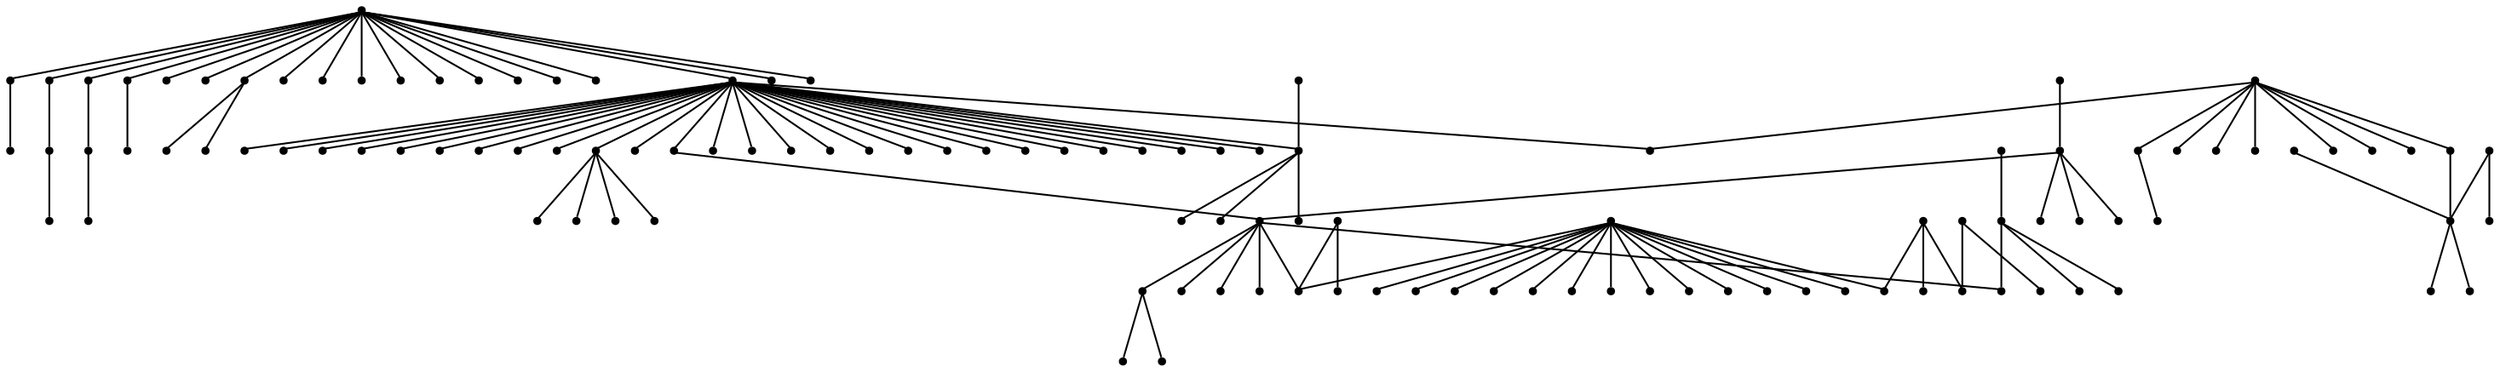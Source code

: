 strict graph "" {
	graph [bb="0,0,589.62,498.3",
		"edge"="{'pos': ''}",
		file="/Users/felicedeluca/Developer/UofA/mlgd/datasets/eucore/set1/output/sfdp/EU_core_Layer8_drawing.dot",
		"graph"="{'bb': '0,0,589.62,498.3', 'file': '/Users/felicedeluca/Developer/UofA/mlgd/datasets/eucore/set1/output/sfdp/EU_core_Layer8_drawing.dot', '\
overlap': 'prism'}",
		"node"="{'height': '', 'label': '\\N', 'level': '', 'penwidth': '1', 'pos': '', 'shape': 'point', 'width': ''}",
		overlap=prism
	];
	node [label="\N",
		penwidth=1,
		shape=point
	];
	13	 [height=0.05,
		label=64,
		level=1,
		pos="424.78,256.75",
		width=0.05];
	441	 [height=0.05,
		label=318,
		level=1,
		pos="301.68,307.35",
		width=0.05];
	13 -- 441	 [pos="423.04,257.47 409.24,263.14 317.75,300.75 303.53,306.59"];
	5	 [height=0.05,
		label=105,
		level=1,
		pos="395.83,298.02",
		width=0.05];
	13 -- 5	 [pos="397.08,296.25 401.84,289.46 418.87,265.17 423.57,258.47"];
	158	 [height=0.05,
		label=209,
		level=1,
		pos="496.02,189.96",
		width=0.05];
	13 -- 158	 [pos="426.26,255.36 435.54,246.67 485.29,200.02 494.54,191.35"];
	10	 [height=0.05,
		label=21,
		level=1,
		pos="427.93,372.11",
		width=0.05];
	13 -- 10	 [pos="427.87,370.11 427.49,356.1 425.22,272.99 424.83,258.81"];
	15	 [height=0.05,
		label=412,
		level=1,
		pos="467.91,368.26",
		width=0.05];
	13 -- 15	 [pos="425.52,258.69 430.76,272.22 461.84,352.56 467.14,366.27"];
	55	 [height=0.05,
		label=16,
		level=1,
		pos="495.76,282.61",
		width=0.05];
	13 -- 55	 [pos="426.53,257.39 436.35,260.97 484.41,278.47 494.07,281.99"];
	136	 [height=0.05,
		label=489,
		level=1,
		pos="511.36,240.74",
		width=0.05];
	13 -- 136	 [pos="426.58,256.42 437.85,254.34 498.32,243.15 509.56,241.08"];
	180	 [height=0.05,
		label=329,
		level=1,
		pos="435.06,310.12",
		width=0.05];
	13 -- 180	 [pos="425.12,258.53 426.68,266.63 433.12,300.06 434.71,308.29"];
	280	 [height=0.05,
		label=269,
		level=1,
		pos="496.4,318.94",
		width=0.05];
	13 -- 280	 [pos="426.27,258.05 435.59,266.15 485.62,309.57 494.92,317.64"];
	416	 [height=0.05,
		label=244,
		level=1,
		pos="445.27,177.81",
		width=0.05];
	13 -- 416	 [pos="425.28,254.8 428.12,243.88 442,190.44 444.78,179.7"];
	420	 [height=0.05,
		label=405,
		level=1,
		pos="470.28,321.73",
		width=0.05];
	13 -- 420	 [pos="425.9,258.36 432.14,267.27 462.47,310.58 469.02,319.94"];
	437	 [height=0.05,
		label=106,
		level=1,
		pos="370.69,189.18",
		width=0.05];
	13 -- 437	 [pos="423.44,255.08 416.02,245.82 379.98,200.78 372.18,191.04"];
	454	 [height=0.05,
		label=173,
		level=1,
		pos="460.95,278.04",
		width=0.05];
	13 -- 454	 [pos="426.33,257.67 432.17,261.11 452.8,273.24 459.1,276.95"];
	566	 [height=0.05,
		label=2,
		level=1,
		pos="442.01,321.73",
		width=0.05];
	13 -- 566	 [pos="425.27,258.63 427.79,268.12 439.1,310.76 441.54,319.97"];
	573	 [height=0.05,
		label=6,
		level=1,
		pos="441.14,333.33",
		width=0.05];
	13 -- 573	 [pos="425.18,258.65 427.44,269.24 438.52,321.08 440.74,331.51"];
	592	 [height=0.05,
		label=141,
		level=1,
		pos="442.42,165.94",
		width=0.05];
	13 -- 592	 [pos="425.14,254.86 427.44,243.04 439.76,179.61 442.05,167.82"];
	650	 [height=0.05,
		label=215,
		level=1,
		pos="456.43,321.73",
		width=0.05];
	13 -- 650	 [pos="425.69,258.63 430.31,268.12 451.08,310.76 455.57,319.97"];
	860	 [height=0.05,
		label=232,
		level=1,
		pos="488.58,227.65",
		width=0.05];
	13 -- 860	 [pos="426.62,255.91 435.93,251.67 477.81,232.57 486.85,228.44"];
	872	 [height=0.05,
		label=498,
		level=1,
		pos="439.87,196.62",
		width=0.05];
	13 -- 872	 [pos="425.28,254.75 427.57,245.62 437.02,207.97 439.35,198.69"];
	635	 [height=0.05,
		label=82,
		level=1,
		pos="237.39,353.76",
		width=0.05];
	441 -- 635	 [pos="300.09,308.5 291.27,314.87 248.43,345.8 239.16,352.49"];
	14	 [height=0.05,
		label=96,
		level=1,
		pos="267.39,253.76",
		width=0.05];
	441 -- 14	 [pos="268.54,255.55 273.74,263.68 295.21,297.25 300.5,305.51"];
	769	 [height=0.05,
		label=282,
		level=1,
		pos="194.52,315.24",
		width=0.05];
	441 -- 769	 [pos="299.82,307.49 286.81,308.45 209.61,314.13 196.43,315.1"];
	22	 [height=0.05,
		label=333,
		level=1,
		pos="279.37,336.92",
		width=0.05];
	441 -- 22	 [pos="280.57,335.33 284.48,330.15 296.82,313.79 300.58,308.81"];
	40	 [height=0.05,
		label=375,
		level=1,
		pos="229.41,269.65",
		width=0.05];
	441 -- 40	 [pos="231.19,270.58 241.19,275.8 290.12,301.32 299.96,306.45"];
	154	 [height=0.05,
		label=411,
		level=1,
		pos="357.96,336.23",
		width=0.05];
	441 -- 154	 [pos="356.09,335.27 347.54,330.88 312.3,312.8 303.62,308.35"];
	676	 [height=0.05,
		label=409,
		level=1,
		pos="341.25,387.64",
		width=0.05];
	441 -- 676	 [pos="302.51,309.03 307.66,319.48 335.29,375.55 340.42,385.97"];
	189	 [height=0.05,
		label=5,
		level=1,
		pos="284.27,351.53",
		width=0.05];
	441 -- 189	 [pos="285.02,349.63 287.88,342.36 298.13,316.36 300.95,309.19"];
	610	 [height=0.05,
		label=47,
		level=1,
		pos="173.86,318.76",
		width=0.05];
	441 -- 610	 [pos="299.87,307.51 285.55,308.79 190.54,317.27 175.78,318.59"];
	102	 [height=0.05,
		label=170,
		level=1,
		pos="328.25,270.69",
		width=0.05];
	441 -- 102	 [pos="327.1,272.27 322.73,278.3 307.1,299.88 302.79,305.82"];
	122	 [height=0.05,
		label=83,
		level=1,
		pos="264.43,288.3",
		width=0.05];
	441 -- 122	 [pos="266.43,289.32 272.96,292.66 293.56,303.2 299.84,306.41"];
	508	 [height=0.05,
		label=115,
		level=1,
		pos="311.36,363.34",
		width=0.05];
	441 -- 508	 [pos="302,309.22 303.47,317.72 309.53,352.78 311.02,361.41"];
	152	 [height=0.05,
		label=420,
		level=1,
		pos="276.42,278.05",
		width=0.05];
	441 -- 152	 [pos="277.77,279.62 282.2,284.76 296.18,300.97 300.44,305.91"];
	851	 [height=0.05,
		label=547,
		level=1,
		pos="360.21,424.54",
		width=0.05];
	441 -- 851	 [pos="302.51,309.01 309.06,322.14 352.57,409.25 359.33,422.78"];
	177	 [height=0.05,
		label=107,
		level=1,
		pos="348.93,368.21",
		width=0.05];
	441 -- 177	 [pos="347.76,366.71 341.28,358.36 309.79,317.8 302.98,309.03"];
	183	 [height=0.05,
		label=283,
		level=1,
		pos="318.83,321.92",
		width=0.05];
	441 -- 183	 [pos="317.25,320.58 313.93,317.76 306.3,311.27 303.11,308.57"];
	233	 [height=0.05,
		label=84,
		level=1,
		pos="242.16,300.12",
		width=0.05];
	441 -- 233	 [pos="244.14,300.36 253.17,301.46 290.45,305.99 299.63,307.1"];
	254	 [height=0.05,
		label=13,
		level=1,
		pos="315.59,284.03",
		width=0.05];
	441 -- 254	 [pos="314.5,285.86 311.89,290.24 305.3,301.29 302.73,305.59"];
	355	 [height=0.05,
		label=121,
		level=1,
		pos="341.58,343.31",
		width=0.05];
	441 -- 355	 [pos="339.86,341.76 333.3,335.85 309.82,314.69 303.34,308.85"];
	509	 [height=0.05,
		label=494,
		level=1,
		pos="321.13,333.53",
		width=0.05];
	441 -- 509	 [pos="302.96,309.07 306.54,313.89 316.65,327.5 320.02,332.04"];
	521	 [height=0.05,
		label=113,
		level=1,
		pos="293.32,328.25",
		width=0.05];
	441 -- 521	 [pos="300.91,309.28 299.29,313.32 295.57,322.62 294.02,326.5"];
	631	 [height=0.05,
		label=367,
		level=1,
		pos="332.77,331.71",
		width=0.05];
	441 -- 631	 [pos="303.35,308.66 308.8,312.93 326,326.4 331.24,330.51"];
	637	 [height=0.05,
		label=183,
		level=1,
		pos="313.29,298.71",
		width=0.05];
	441 -- 637	 [pos="303.49,306 305.74,304.33 309.53,301.51 311.67,299.91"];
	793	 [height=0.05,
		label=114,
		level=1,
		pos="290.08,316.62",
		width=0.05];
	441 -- 793	 [pos="300.26,308.49 298.03,310.27 293.75,313.69 291.51,315.47"];
	831	 [height=0.05,
		label=256,
		level=1,
		pos="288.31,282.35",
		width=0.05];
	441 -- 831	 [pos="300.8,305.71 298.39,301.19 291.65,288.59 289.21,284.03"];
	840	 [height=0.05,
		label=424,
		level=1,
		pos="255.79,264.99",
		width=0.05];
	441 -- 840	 [pos="300.15,305.94 293.19,299.51 264.44,272.98 257.37,266.44"];
	921	 [height=0.05,
		label=160,
		level=1,
		pos="284.89,251.58",
		width=0.05];
	441 -- 921	 [pos="301.12,305.5 298.57,297.03 288.06,262.1 285.47,253.5"];
	948	 [height=0.05,
		label=169,
		level=1,
		pos="316.08,272.28",
		width=0.05];
	441 -- 948	 [pos="302.45,305.47 304.98,299.32 312.94,279.92 315.37,274.01"];
	955	 [height=0.05,
		label=86,
		level=1,
		pos="330.68,320.1",
		width=0.05];
	441 -- 955	 [pos="303.58,308.19 308.93,310.54 324.01,317.17 329.03,319.38"];
	651	 [height=0.05,
		label=350,
		level=1,
		pos="176.54,94.649",
		width=0.05];
	337	 [height=0.05,
		label=533,
		level=1,
		pos="178.14,181.53",
		width=0.05];
	651 -- 337	 [pos="178.11,179.72 177.9,168.41 176.78,107.73 176.57,96.454"];
	536	 [height=0.05,
		label=180,
		level=1,
		pos="136.13,103.31",
		width=0.05];
	651 -- 536	 [pos="138.3,102.85 145.38,101.33 167.74,96.537 174.55,95.076"];
	545	 [height=0.05,
		label=366,
		level=1,
		pos="156.98,432.58",
		width=0.05];
	957	 [height=0.05,
		label=187,
		level=1,
		pos="158.69,373.33",
		width=0.05];
	545 -- 957	 [pos="157.03,430.61 157.29,421.61 158.37,384.51 158.63,375.37"];
	484	 [height=0.05,
		label=44,
		level=1,
		pos="436.34,397.29",
		width=0.05];
	10 -- 484	 [pos="428.59,374.08 430.17,378.82 434.16,390.74 435.71,395.39"];
	346	 [height=0.05,
		label=172,
		level=1,
		pos="242.45,141.83",
		width=0.05];
	58	 [height=0.05,
		label=820,
		level=1,
		pos="184.8,154.34",
		width=0.05];
	346 -- 58	 [pos="186.71,153.93 195.47,152.03 231.57,144.19 240.46,142.26"];
	798	 [height=0.05,
		label=295,
		level=1,
		pos="290.95,126.79",
		width=0.05];
	346 -- 798	 [pos="244.53,141.18 252.51,138.71 281.06,129.85 288.93,127.41"];
	346 -- 337	 [pos="179.73,180.55 188.55,175.1 231.41,148.64 240.68,142.92"];
	151	 [height=0.05,
		label=365,
		level=1,
		pos="294.31,168.87",
		width=0.05];
	346 -- 151	 [pos="292.58,167.97 284.71,163.86 252.23,146.93 244.23,142.76"];
	181	 [height=0.05,
		label=128,
		level=1,
		pos="267.4,127.57",
		width=0.05];
	346 -- 181	 [pos="265.76,128.51 261.25,131.08 248.68,138.26 244.12,140.87"];
	946	 [height=0.05,
		label=285,
		level=1,
		pos="303.01,141.44",
		width=0.05];
	346 -- 946	 [pos="244.46,141.81 253.66,141.75 291.59,141.52 300.92,141.46"];
	506	 [height=0.05,
		label=212,
		level=1,
		pos="185.5,142.69",
		width=0.05];
	346 -- 506	 [pos="240.55,141.85 231.91,141.99 196.24,142.53 187.46,142.66"];
	371	 [height=0.05,
		label=142,
		level=1,
		pos="280.45,104.36",
		width=0.05];
	346 -- 371	 [pos="244.08,140.22 250.33,134.05 272.69,112 278.86,105.92"];
	479	 [height=0.05,
		label=28,
		level=1,
		pos="237.39,165.05",
		width=0.05];
	346 -- 479	 [pos="242.05,143.65 241.12,147.93 238.79,158.58 237.82,163.04"];
	577	 [height=0.05,
		label=14,
		level=1,
		pos="197.43,153.68",
		width=0.05];
	346 -- 577	 [pos="240.51,142.33 233.11,144.28 206.61,151.26 199.3,153.18"];
	759	 [height=0.05,
		label=434,
		level=1,
		pos="208.39,130.47",
		width=0.05];
	346 -- 759	 [pos="240.62,141.21 234.76,139.26 216.5,133.17 210.4,131.14"];
	764	 [height=0.05,
		label=249,
		level=1,
		pos="265.14,155.42",
		width=0.05];
	346 -- 764	 [pos="244.23,142.89 248.41,145.4 258.82,151.64 263.17,154.25"];
	849	 [height=0.05,
		label=166,
		level=1,
		pos="226.17,95.398",
		width=0.05];
	346 -- 849	 [pos="241.75,139.83 239.07,132.19 229.49,104.87 226.85,97.334"];
	922	 [height=0.05,
		label=419,
		level=1,
		pos="215.76,110.96",
		width=0.05];
	346 -- 922	 [pos="241.01,140.17 236.33,134.76 221.57,117.68 217.07,112.48"];
	927	 [height=0.05,
		label=280,
		level=1,
		pos="192.51,119.06",
		width=0.05];
	346 -- 927	 [pos="240.79,141.07 233.2,137.61 201.93,123.35 194.23,119.84"];
	799	 [height=0.05,
		label=55,
		level=1,
		pos="474.5,431.24",
		width=0.05];
	15 -- 799	 [pos="468.1,370.08 469.04,379.11 473.23,419.16 474.26,429.04"];
	788	 [height=0.05,
		label=642,
		level=1,
		pos="518.97,292.11",
		width=0.05];
	55 -- 788	 [pos="497.58,283.35 501.94,285.14 512.93,289.64 517.22,291.39"];
	837	 [height=0.05,
		label=210,
		level=1,
		pos="552.41,206.65",
		width=0.05];
	136 -- 837	 [pos="513.12,239.28 519.87,233.67 544.04,213.6 550.7,208.07"];
	115	 [height=0.05,
		label=301,
		level=1,
		pos="412.62,135.35",
		width=0.05];
	416 -- 115	 [pos="414.03,137.18 419.4,144.16 438.61,169.15 443.91,176.04"];
	624	 [height=0.05,
		label=58,
		level=1,
		pos="453.85,142.38",
		width=0.05];
	416 -- 624	 [pos="445.73,175.91 447.21,169.81 451.81,150.82 453.34,144.47"];
	602	 [height=0.05,
		label=63,
		level=1,
		pos="448.82,455.68",
		width=0.05];
	799 -- 602	 [pos="450.21,454.37 454.62,450.16 468.38,437.06 472.98,432.68"];
	267	 [height=0.05,
		label=371,
		level=1,
		pos="206.62,282.35",
		width=0.05];
	769 -- 267	 [pos="205.97,284.12 203.89,289.78 197.4,307.41 195.24,313.3"];
	507	 [height=0.05,
		label=393,
		level=1,
		pos="163.61,350.07",
		width=0.05];
	769 -- 507	 [pos="164.94,348.57 170.02,342.84 188.22,322.34 193.23,316.69"];
	854	 [height=0.05,
		label=404,
		level=1,
		pos="156.13,330.5",
		width=0.05];
	769 -- 854	 [pos="192.46,316.06 185.73,318.74 164.49,327.18 158.02,329.75"];
	936	 [height=0.05,
		label=4,
		level=1,
		pos="179.23,347.93",
		width=0.05];
	769 -- 936	 [pos="193.7,317 191.07,322.62 182.87,340.15 180.13,346"];
	646	 [height=0.05,
		label=317,
		level=1,
		pos="360.52,83.666",
		width=0.05];
	104	 [height=0.05,
		label=17,
		level=1,
		pos="383.73,73.493",
		width=0.05];
	646 -- 104	 [pos="381.91,74.291 377.54,76.202 366.55,81.021 362.27,82.9"];
	473	 [height=0.05,
		label=221,
		level=1,
		pos="329.17,81.321",
		width=0.05];
	646 -- 473	 [pos="331.22,81.475 336.89,81.899 352.69,83.081 358.41,83.509"];
	68	 [height=0.05,
		label=135,
		level=1,
		pos="98.79,330.34",
		width=0.05];
	50	 [height=0.05,
		label=93,
		level=1,
		pos="75.57,312.23",
		width=0.05];
	68 -- 50	 [pos="77.093,313.42 81.29,316.69 92.99,325.81 97.23,329.12"];
	439	 [height=0.05,
		label=116,
		level=1,
		pos="87.167,332.82",
		width=0.05];
	68 -- 439	 [pos="96.973,330.73 94.828,331.18 91.275,331.94 89.086,332.41"];
	453	 [height=0.05,
		label=62,
		level=1,
		pos="104.54,292.44",
		width=0.05];
	68 -- 453	 [pos="99.099,328.3 100.11,321.66 103.29,300.7 104.26,294.31"];
	558	 [height=0.05,
		label=336,
		level=1,
		pos="81.332,278.11",
		width=0.05];
	68 -- 558	 [pos="98.209,328.6 95.558,320.67 84.625,287.96 81.933,279.91"];
	68 -- 610	 [pos="100.65,330.05 111.03,328.45 161.85,320.62 172.07,319.04"];
	733	 [height=0.05,
		label=23,
		level=1,
		pos="80.527,344.49",
		width=0.05];
	68 -- 733	 [pos="97.104,331.64 93.572,334.38 85.441,340.69 82.052,343.31"];
	772	 [height=0.05,
		label=65,
		level=1,
		pos="109.47,372.49",
		width=0.05];
	68 -- 772	 [pos="99.248,332.15 101.01,339.08 107.29,363.89 109.02,370.73"];
	780	 [height=0.05,
		label=438,
		level=1,
		pos="68.921,338.22",
		width=0.05];
	68 -- 780	 [pos="96.83,330.85 91.431,332.28 76.381,336.25 70.927,337.69"];
	817	 [height=0.05,
		label=30,
		level=1,
		pos="92.278,356.2",
		width=0.05];
	68 -- 817	 [pos="98.279,332.37 97.055,337.23 93.971,349.48 92.769,354.26"];
	616	 [height=0.05,
		label=679,
		level=1,
		pos="172.67,251.16",
		width=0.05];
	957 -- 616	 [pos="172.43,253.28 170.72,268.24 160.49,357.65 158.9,371.52"];
	883	 [height=0.05,
		label=932,
		level=1,
		pos="134.44,365.65",
		width=0.05];
	957 -- 883	 [pos="136.34,366.25 140.9,367.7 152.39,371.34 156.86,372.76"];
	862	 [height=0.05,
		label=473,
		level=1,
		pos="151.62,420.89",
		width=0.05];
	957 -- 862	 [pos="151.92,418.85 153.09,411.02 157.25,383.03 158.4,375.32"];
	864	 [height=0.05,
		label=546,
		level=1,
		pos="158.35,409.19",
		width=0.05];
	957 -- 864	 [pos="158.37,407.26 158.42,401.1 158.61,381.87 158.67,375.45"];
	40 -- 616	 [pos="227.52,269.04 218.91,266.23 183.38,254.65 174.63,251.8"];
	728	 [height=0.05,
		label=80,
		level=1,
		pos="215.65,235.68",
		width=0.05];
	616 -- 728	 [pos="174.52,250.5 181.59,247.95 206.88,238.84 213.86,236.32"];
	105	 [height=0.05,
		label=81,
		level=1,
		pos="206.17,258.91",
		width=0.05];
	616 -- 105	 [pos="204.37,258.5 198.61,257.16 180.65,253.01 174.65,251.62"];
	450	 [height=0.05,
		label=971,
		level=1,
		pos="207.5,224.07",
		width=0.05];
	616 -- 450	 [pos="206.01,225.24 200.28,229.69 179.78,245.64 174.13,250.03"];
	616 -- 337	 [pos="177.98,183.54 177.19,193.71 173.6,239.4 172.82,249.28"];
	515	 [height=0.05,
		label=137,
		level=1,
		pos="123.46,251.47",
		width=0.05];
	616 -- 515	 [pos="125.57,251.45 133.67,251.4 162.64,251.23 170.62,251.18"];
	792	 [height=0.05,
		label=549,
		level=1,
		pos="126.26,237.12",
		width=0.05];
	616 -- 792	 [pos="170.68,250.56 163.04,248.25 135.72,239.99 128.19,237.71"];
	221	 [height=0.05,
		label=303,
		level=1,
		pos="169.12,216.35",
		width=0.05];
	728 -- 221	 [pos="171.12,217.18 178.78,220.36 206.16,231.74 213.71,234.87"];
	726	 [height=0.05,
		label=474,
		level=1,
		pos="161.07,251.37",
		width=0.05];
	728 -- 726	 [pos="162.89,250.85 171.17,248.47 205.36,238.64 213.77,236.22"];
	488	 [height=0.05,
		label=254,
		level=1,
		pos="542.17,300.52",
		width=0.05];
	788 -- 488	 [pos="540.35,299.86 535.99,298.28 525,294.29 520.72,292.74"];
	787	 [height=0.05,
		label=314,
		level=1,
		pos="75.602,405.52",
		width=0.05];
	634	 [height=0.05,
		label=764,
		level=1,
		pos="65.04,368.69",
		width=0.05];
	787 -- 634	 [pos="65.608,370.67 67.459,377.12 73.301,397.49 75.082,403.7"];
	640	 [height=0.05,
		label=495,
		level=1,
		pos="88.017,406.08",
		width=0.05];
	787 -- 640	 [pos="86.077,405.99 83.785,405.89 79.99,405.72 77.652,405.61"];
	771	 [height=0.05,
		label=41,
		level=1,
		pos="58.117,278.91",
		width=0.05];
	558 -- 771	 [pos="79.511,278.17 75.235,278.32 64.582,278.69 60.126,278.84"];
	817 -- 634	 [pos="66.827,367.87 71.75,365.61 85.475,359.32 90.448,357.04"];
	134	 [height=0.05,
		label=211,
		level=1,
		pos="38.221,326.61",
		width=0.05];
	134 -- 634	 [pos="39.374,328.41 43.785,335.34 59.569,360.1 63.922,366.93"];
	85	 [height=0.05,
		label=129,
		level=1,
		pos="114.56,206.86",
		width=0.05];
	316	 [height=0.05,
		label=694,
		level=1,
		pos="108.98,219.39",
		width=0.05];
	85 -- 316	 [pos="113.69,208.82 112.61,211.24 110.79,215.33 109.75,217.64"];
	809	 [height=0.05,
		label=493,
		level=1,
		pos="99.787,192.91",
		width=0.05];
	316 -- 809	 [pos="108.37,217.65 106.71,212.86 102.08,199.52 100.4,194.69"];
	834	 [height=0.05,
		label=290,
		level=1,
		pos="79.833,226.75",
		width=0.05];
	316 -- 834	 [pos="107.06,219.87 101.8,221.2 87.112,224.91 81.791,226.26"];
	316 -- 792	 [pos="110.57,221.02 113.91,224.45 121.61,232.35 124.81,235.64"];
	537	 [height=0.05,
		label=480,
		level=1,
		pos="298.48,85.172",
		width=0.05];
	286	 [height=0.05,
		label=252,
		level=1,
		pos="286.53,92.752",
		width=0.05];
	537 -- 286	 [pos="288.4,91.568 290.71,90.102 294.61,87.629 296.82,86.226"];
	537 -- 371	 [pos="281.86,102.85 285.18,99.319 293.46,90.515 296.92,86.833"];
	537 -- 473	 [pos="327.15,81.574 321.6,82.27 306.14,84.21 300.54,84.913"];
	174	 [height=0.05,
		label=133,
		level=1,
		pos="371.11,470.91",
		width=0.05];
	174 -- 851	 [pos="370.65,468.91 368.85,461.29 362.43,434 360.66,426.48"];
	813	 [height=0.05,
		label=377,
		level=1,
		pos="25.21,309.21",
		width=0.05];
	634 -- 813	 [pos="63.891,366.97 58.075,358.29 31.937,319.26 26.288,310.82"];
	276	 [height=0.05,
		label=74,
		level=1,
		pos="43.925,372.74",
		width=0.05];
	634 -- 276	 [pos="45.874,372.36 49.794,371.61 58.615,369.92 62.78,369.12"];
	227	 [height=0.05,
		label=165,
		level=1,
		pos="368.82,459.17",
		width=0.05];
	851 -- 227	 [pos="368.36,457.31 366.87,451.35 362.26,432.79 360.71,426.59"];
	329	 [height=0.05,
		label=87,
		level=1,
		pos="354.46,473.59",
		width=0.05];
	851 -- 329	 [pos="354.7,471.48 355.65,463.41 359.03,434.55 359.97,426.59"];
	925	 [height=0.05,
		label=340,
		level=1,
		pos="355.39,461.19",
		width=0.05];
	851 -- 925	 [pos="359.95,426.51 359.1,432.94 356.44,453.2 355.62,459.38"];
}
